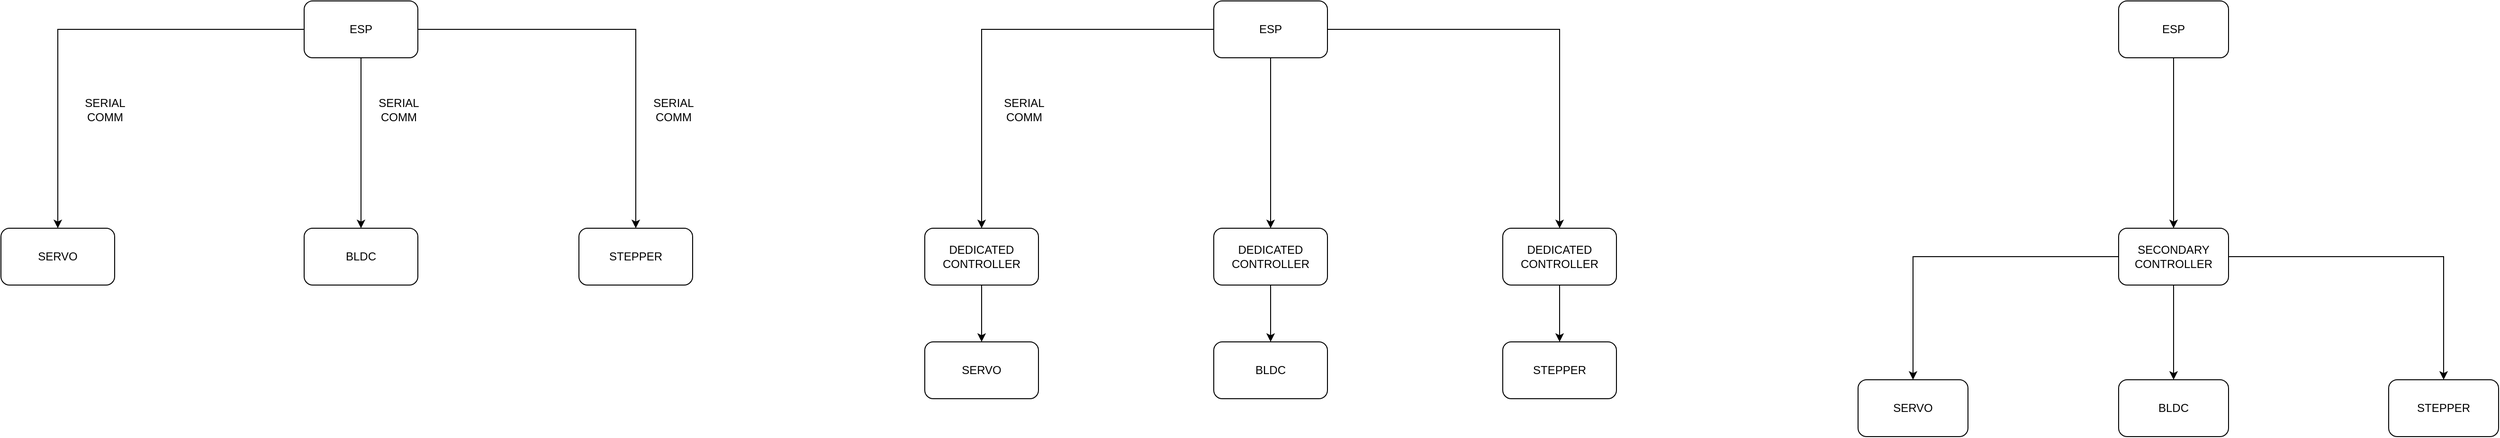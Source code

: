 <mxfile version="24.4.9" type="device">
  <diagram name="Page-1" id="xLCYgm-BEs5-gqx4Rzvw">
    <mxGraphModel dx="2898" dy="1636" grid="1" gridSize="10" guides="1" tooltips="1" connect="1" arrows="1" fold="1" page="1" pageScale="1" pageWidth="1654" pageHeight="2336" math="0" shadow="0">
      <root>
        <mxCell id="0" />
        <mxCell id="1" parent="0" />
        <mxCell id="VdUuXNMJCi3bbAZTCCct-17" style="edgeStyle=orthogonalEdgeStyle;rounded=0;orthogonalLoop=1;jettySize=auto;html=1;entryX=0.5;entryY=0;entryDx=0;entryDy=0;" edge="1" parent="1" source="VdUuXNMJCi3bbAZTCCct-1" target="VdUuXNMJCi3bbAZTCCct-4">
          <mxGeometry relative="1" as="geometry" />
        </mxCell>
        <mxCell id="VdUuXNMJCi3bbAZTCCct-19" style="edgeStyle=orthogonalEdgeStyle;rounded=0;orthogonalLoop=1;jettySize=auto;html=1;entryX=0.5;entryY=0;entryDx=0;entryDy=0;" edge="1" parent="1" source="VdUuXNMJCi3bbAZTCCct-1" target="VdUuXNMJCi3bbAZTCCct-5">
          <mxGeometry relative="1" as="geometry" />
        </mxCell>
        <mxCell id="VdUuXNMJCi3bbAZTCCct-20" style="edgeStyle=orthogonalEdgeStyle;rounded=0;orthogonalLoop=1;jettySize=auto;html=1;" edge="1" parent="1" source="VdUuXNMJCi3bbAZTCCct-1" target="VdUuXNMJCi3bbAZTCCct-6">
          <mxGeometry relative="1" as="geometry" />
        </mxCell>
        <mxCell id="VdUuXNMJCi3bbAZTCCct-1" value="ESP" style="rounded=1;whiteSpace=wrap;html=1;" vertex="1" parent="1">
          <mxGeometry x="680" y="320" width="120" height="60" as="geometry" />
        </mxCell>
        <mxCell id="VdUuXNMJCi3bbAZTCCct-21" style="edgeStyle=orthogonalEdgeStyle;rounded=0;orthogonalLoop=1;jettySize=auto;html=1;entryX=0.5;entryY=0;entryDx=0;entryDy=0;" edge="1" parent="1" source="VdUuXNMJCi3bbAZTCCct-2" target="VdUuXNMJCi3bbAZTCCct-8">
          <mxGeometry relative="1" as="geometry">
            <mxPoint x="1700" y="490" as="targetPoint" />
          </mxGeometry>
        </mxCell>
        <mxCell id="VdUuXNMJCi3bbAZTCCct-22" style="edgeStyle=orthogonalEdgeStyle;rounded=0;orthogonalLoop=1;jettySize=auto;html=1;entryX=0.5;entryY=0;entryDx=0;entryDy=0;" edge="1" parent="1" source="VdUuXNMJCi3bbAZTCCct-2" target="VdUuXNMJCi3bbAZTCCct-7">
          <mxGeometry relative="1" as="geometry" />
        </mxCell>
        <mxCell id="VdUuXNMJCi3bbAZTCCct-23" style="edgeStyle=orthogonalEdgeStyle;rounded=0;orthogonalLoop=1;jettySize=auto;html=1;entryX=0.5;entryY=0;entryDx=0;entryDy=0;" edge="1" parent="1" source="VdUuXNMJCi3bbAZTCCct-2" target="VdUuXNMJCi3bbAZTCCct-9">
          <mxGeometry relative="1" as="geometry" />
        </mxCell>
        <mxCell id="VdUuXNMJCi3bbAZTCCct-2" value="ESP" style="rounded=1;whiteSpace=wrap;html=1;" vertex="1" parent="1">
          <mxGeometry x="1640" y="320" width="120" height="60" as="geometry" />
        </mxCell>
        <mxCell id="VdUuXNMJCi3bbAZTCCct-27" style="edgeStyle=orthogonalEdgeStyle;rounded=0;orthogonalLoop=1;jettySize=auto;html=1;entryX=0.5;entryY=0;entryDx=0;entryDy=0;" edge="1" parent="1" source="VdUuXNMJCi3bbAZTCCct-3" target="VdUuXNMJCi3bbAZTCCct-13">
          <mxGeometry relative="1" as="geometry">
            <mxPoint x="2655" y="510" as="targetPoint" />
          </mxGeometry>
        </mxCell>
        <mxCell id="VdUuXNMJCi3bbAZTCCct-3" value="ESP" style="rounded=1;whiteSpace=wrap;html=1;" vertex="1" parent="1">
          <mxGeometry x="2595" y="320" width="116" height="60" as="geometry" />
        </mxCell>
        <mxCell id="VdUuXNMJCi3bbAZTCCct-4" value="SERVO" style="rounded=1;whiteSpace=wrap;html=1;" vertex="1" parent="1">
          <mxGeometry x="360" y="560" width="120" height="60" as="geometry" />
        </mxCell>
        <mxCell id="VdUuXNMJCi3bbAZTCCct-5" value="BLDC" style="rounded=1;whiteSpace=wrap;html=1;" vertex="1" parent="1">
          <mxGeometry x="680" y="560" width="120" height="60" as="geometry" />
        </mxCell>
        <mxCell id="VdUuXNMJCi3bbAZTCCct-6" value="STEPPER" style="rounded=1;whiteSpace=wrap;html=1;" vertex="1" parent="1">
          <mxGeometry x="970" y="560" width="120" height="60" as="geometry" />
        </mxCell>
        <mxCell id="VdUuXNMJCi3bbAZTCCct-24" style="edgeStyle=orthogonalEdgeStyle;rounded=0;orthogonalLoop=1;jettySize=auto;html=1;" edge="1" parent="1" source="VdUuXNMJCi3bbAZTCCct-7" target="VdUuXNMJCi3bbAZTCCct-10">
          <mxGeometry relative="1" as="geometry" />
        </mxCell>
        <mxCell id="VdUuXNMJCi3bbAZTCCct-7" value="DEDICATED CONTROLLER" style="rounded=1;whiteSpace=wrap;html=1;" vertex="1" parent="1">
          <mxGeometry x="1335" y="560" width="120" height="60" as="geometry" />
        </mxCell>
        <mxCell id="VdUuXNMJCi3bbAZTCCct-25" style="edgeStyle=orthogonalEdgeStyle;rounded=0;orthogonalLoop=1;jettySize=auto;html=1;entryX=0.5;entryY=0;entryDx=0;entryDy=0;" edge="1" parent="1" source="VdUuXNMJCi3bbAZTCCct-8" target="VdUuXNMJCi3bbAZTCCct-11">
          <mxGeometry relative="1" as="geometry" />
        </mxCell>
        <mxCell id="VdUuXNMJCi3bbAZTCCct-8" value="DEDICATED CONTROLLER" style="rounded=1;whiteSpace=wrap;html=1;" vertex="1" parent="1">
          <mxGeometry x="1640" y="560" width="120" height="60" as="geometry" />
        </mxCell>
        <mxCell id="VdUuXNMJCi3bbAZTCCct-26" style="edgeStyle=orthogonalEdgeStyle;rounded=0;orthogonalLoop=1;jettySize=auto;html=1;entryX=0.5;entryY=0;entryDx=0;entryDy=0;" edge="1" parent="1" source="VdUuXNMJCi3bbAZTCCct-9" target="VdUuXNMJCi3bbAZTCCct-12">
          <mxGeometry relative="1" as="geometry" />
        </mxCell>
        <mxCell id="VdUuXNMJCi3bbAZTCCct-9" value="DEDICATED CONTROLLER" style="rounded=1;whiteSpace=wrap;html=1;" vertex="1" parent="1">
          <mxGeometry x="1945" y="560" width="120" height="60" as="geometry" />
        </mxCell>
        <mxCell id="VdUuXNMJCi3bbAZTCCct-10" value="SERVO" style="rounded=1;whiteSpace=wrap;html=1;" vertex="1" parent="1">
          <mxGeometry x="1335" y="680" width="120" height="60" as="geometry" />
        </mxCell>
        <mxCell id="VdUuXNMJCi3bbAZTCCct-11" value="BLDC" style="rounded=1;whiteSpace=wrap;html=1;" vertex="1" parent="1">
          <mxGeometry x="1640" y="680" width="120" height="60" as="geometry" />
        </mxCell>
        <mxCell id="VdUuXNMJCi3bbAZTCCct-12" value="STEPPER" style="rounded=1;whiteSpace=wrap;html=1;" vertex="1" parent="1">
          <mxGeometry x="1945" y="680" width="120" height="60" as="geometry" />
        </mxCell>
        <mxCell id="VdUuXNMJCi3bbAZTCCct-28" style="edgeStyle=orthogonalEdgeStyle;rounded=0;orthogonalLoop=1;jettySize=auto;html=1;entryX=0.5;entryY=0;entryDx=0;entryDy=0;" edge="1" parent="1" source="VdUuXNMJCi3bbAZTCCct-13" target="VdUuXNMJCi3bbAZTCCct-14">
          <mxGeometry relative="1" as="geometry" />
        </mxCell>
        <mxCell id="VdUuXNMJCi3bbAZTCCct-29" style="edgeStyle=orthogonalEdgeStyle;rounded=0;orthogonalLoop=1;jettySize=auto;html=1;entryX=0.5;entryY=0;entryDx=0;entryDy=0;" edge="1" parent="1" source="VdUuXNMJCi3bbAZTCCct-13" target="VdUuXNMJCi3bbAZTCCct-15">
          <mxGeometry relative="1" as="geometry" />
        </mxCell>
        <mxCell id="VdUuXNMJCi3bbAZTCCct-30" style="edgeStyle=orthogonalEdgeStyle;rounded=0;orthogonalLoop=1;jettySize=auto;html=1;entryX=0.5;entryY=0;entryDx=0;entryDy=0;" edge="1" parent="1" source="VdUuXNMJCi3bbAZTCCct-13" target="VdUuXNMJCi3bbAZTCCct-16">
          <mxGeometry relative="1" as="geometry" />
        </mxCell>
        <mxCell id="VdUuXNMJCi3bbAZTCCct-13" value="SECONDARY CONTROLLER" style="rounded=1;whiteSpace=wrap;html=1;" vertex="1" parent="1">
          <mxGeometry x="2595" y="560" width="116" height="60" as="geometry" />
        </mxCell>
        <mxCell id="VdUuXNMJCi3bbAZTCCct-14" value="SERVO" style="rounded=1;whiteSpace=wrap;html=1;" vertex="1" parent="1">
          <mxGeometry x="2320" y="720" width="116" height="60" as="geometry" />
        </mxCell>
        <mxCell id="VdUuXNMJCi3bbAZTCCct-15" value="BLDC" style="rounded=1;whiteSpace=wrap;html=1;" vertex="1" parent="1">
          <mxGeometry x="2595" y="720" width="116" height="60" as="geometry" />
        </mxCell>
        <mxCell id="VdUuXNMJCi3bbAZTCCct-16" value="STEPPER" style="rounded=1;whiteSpace=wrap;html=1;" vertex="1" parent="1">
          <mxGeometry x="2880" y="720" width="116" height="60" as="geometry" />
        </mxCell>
        <mxCell id="VdUuXNMJCi3bbAZTCCct-31" value="SERIAL COMM" style="text;html=1;align=center;verticalAlign=middle;whiteSpace=wrap;rounded=0;" vertex="1" parent="1">
          <mxGeometry x="440" y="420" width="60" height="30" as="geometry" />
        </mxCell>
        <mxCell id="VdUuXNMJCi3bbAZTCCct-32" value="SERIAL COMM" style="text;html=1;align=center;verticalAlign=middle;whiteSpace=wrap;rounded=0;" vertex="1" parent="1">
          <mxGeometry x="750" y="420" width="60" height="30" as="geometry" />
        </mxCell>
        <mxCell id="VdUuXNMJCi3bbAZTCCct-33" value="SERIAL COMM" style="text;html=1;align=center;verticalAlign=middle;whiteSpace=wrap;rounded=0;" vertex="1" parent="1">
          <mxGeometry x="1040" y="420" width="60" height="30" as="geometry" />
        </mxCell>
        <mxCell id="VdUuXNMJCi3bbAZTCCct-34" value="SERIAL COMM" style="text;html=1;align=center;verticalAlign=middle;whiteSpace=wrap;rounded=0;" vertex="1" parent="1">
          <mxGeometry x="1410" y="420" width="60" height="30" as="geometry" />
        </mxCell>
      </root>
    </mxGraphModel>
  </diagram>
</mxfile>
